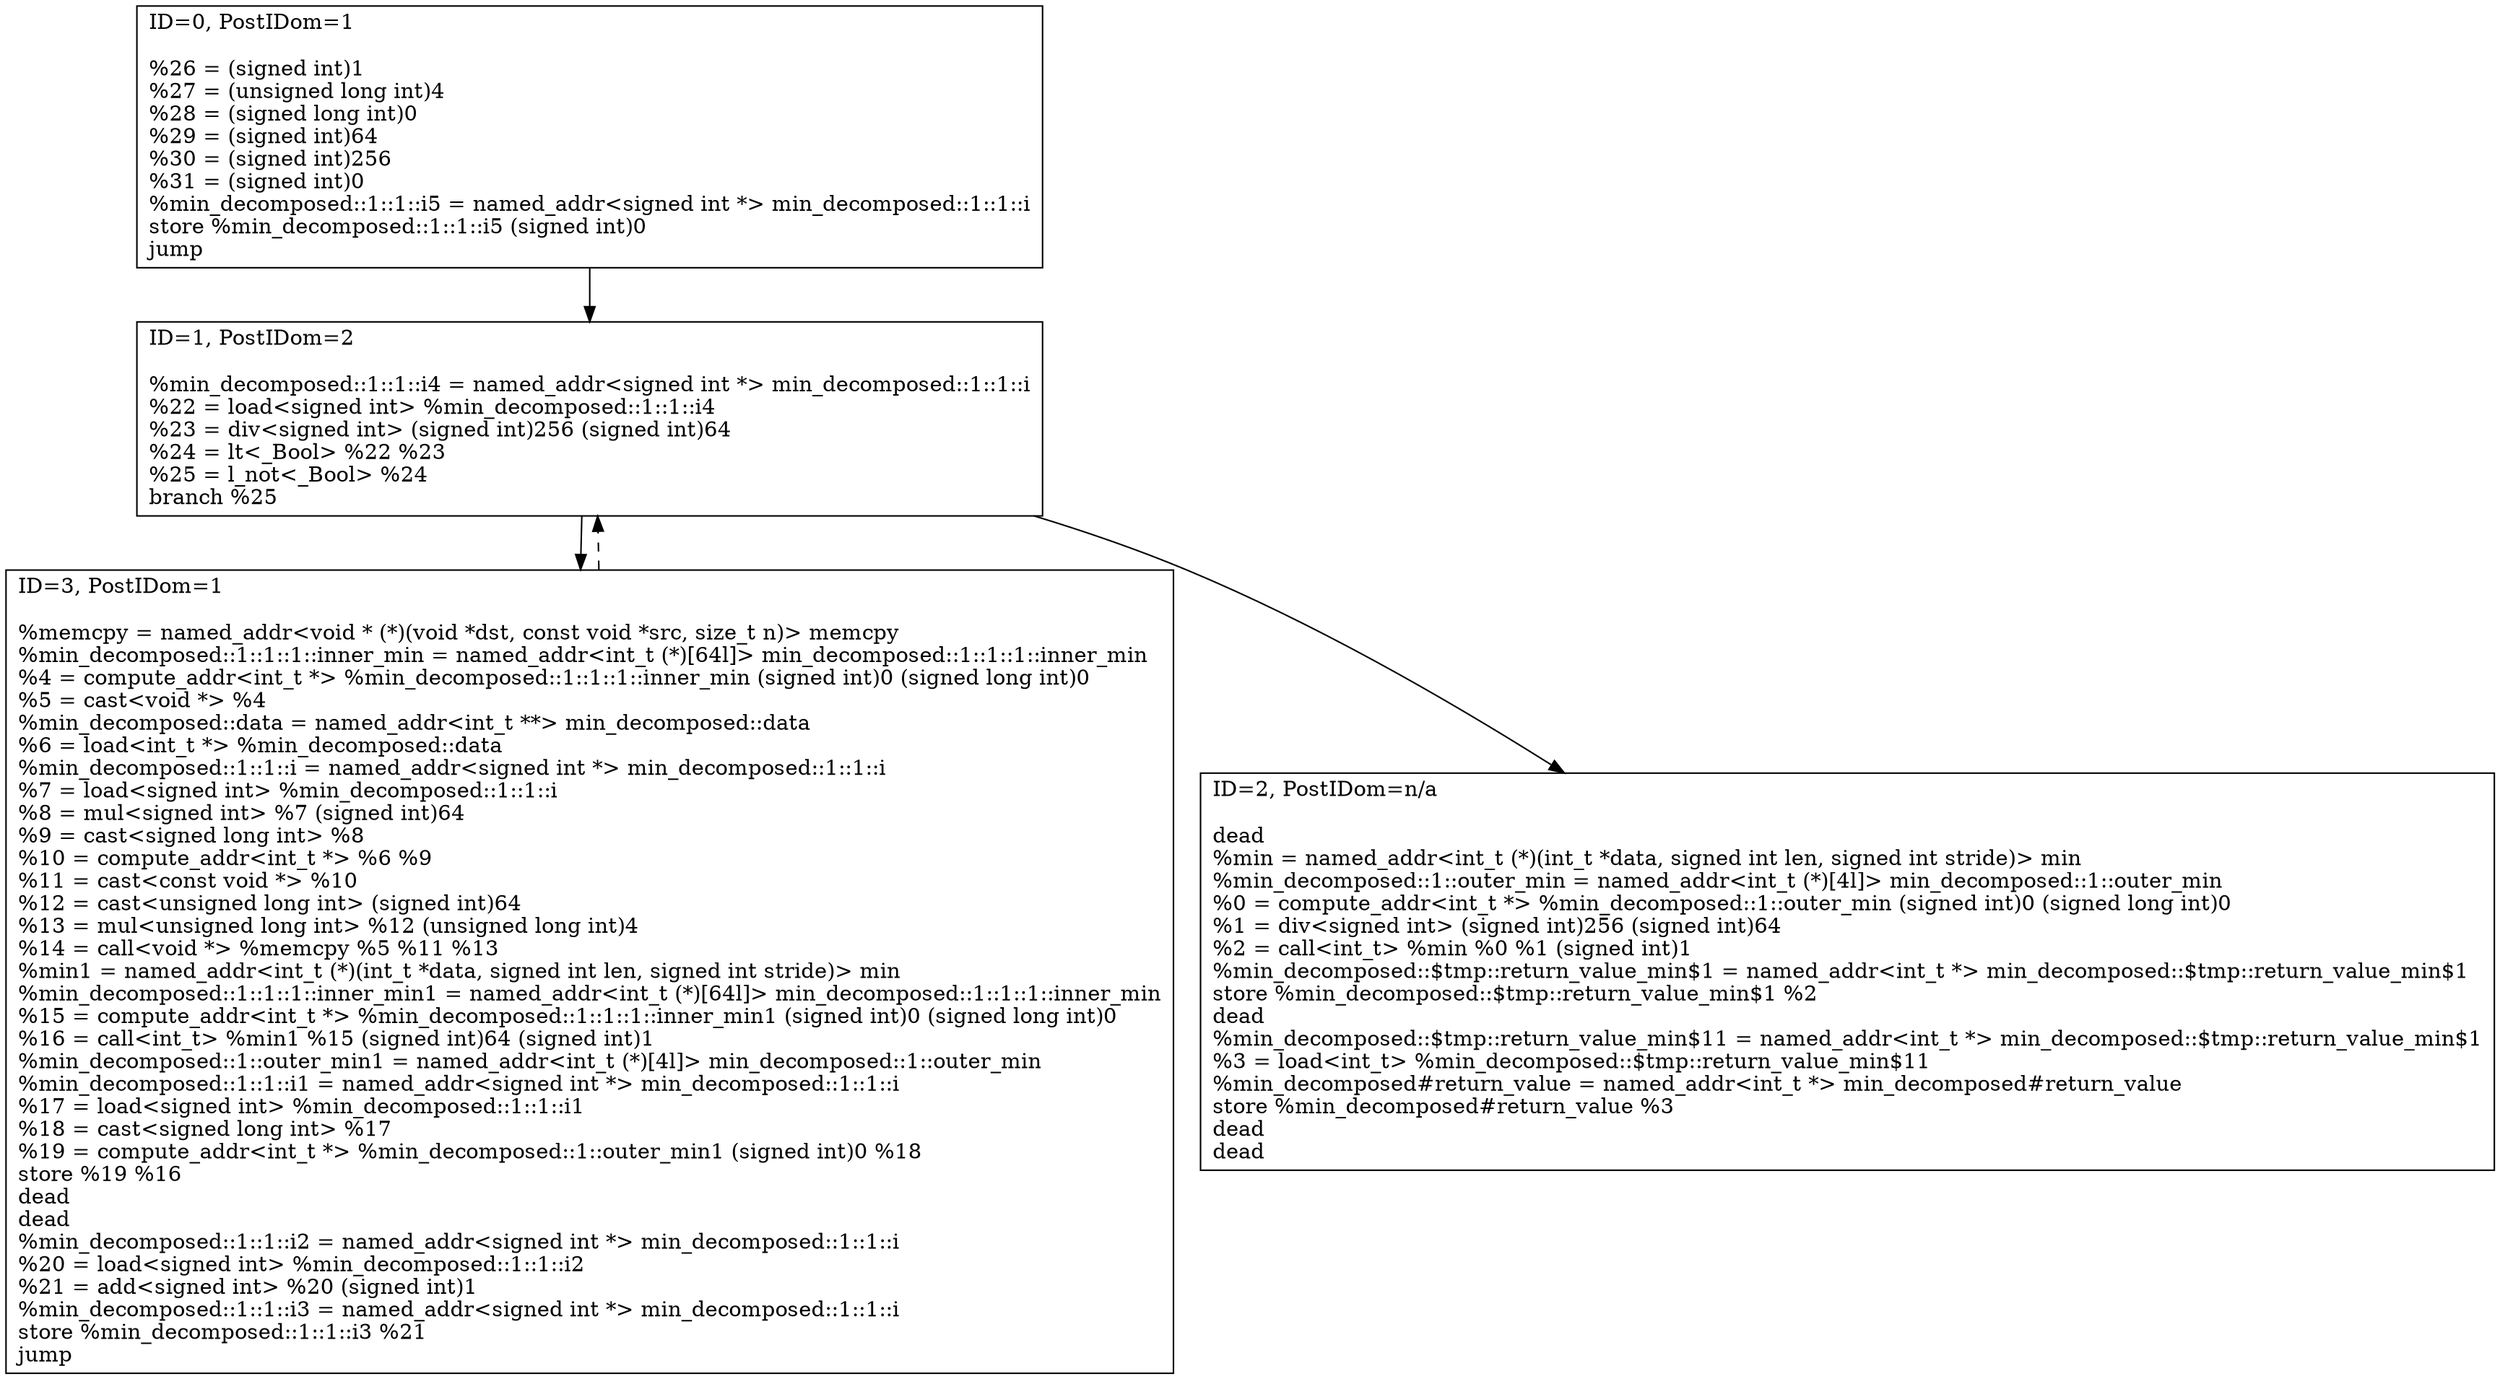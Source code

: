 digraph {
	2 [shape=box,label="ID=2, PostIDom=n/a\l\ldead\l%min = named_addr<int_t (*)(int_t *data, signed int len, signed int stride)> min\l%min_decomposed::1::outer_min = named_addr<int_t (*)[4l]> min_decomposed::1::outer_min\l%0 = compute_addr<int_t *> %min_decomposed::1::outer_min (signed int)0 (signed long int)0\l%1 = div<signed int> (signed int)256 (signed int)64\l%2 = call<int_t> %min %0 %1 (signed int)1\l%min_decomposed::$tmp::return_value_min$1 = named_addr<int_t *> min_decomposed::$tmp::return_value_min$1\lstore %min_decomposed::$tmp::return_value_min$1 %2\ldead\l%min_decomposed::$tmp::return_value_min$11 = named_addr<int_t *> min_decomposed::$tmp::return_value_min$1\l%3 = load<int_t> %min_decomposed::$tmp::return_value_min$11\l%min_decomposed#return_value = named_addr<int_t *> min_decomposed#return_value\lstore %min_decomposed#return_value %3\ldead\ldead\l"];
	3 [shape=box,label="ID=3, PostIDom=1\l\l%memcpy = named_addr<void * (*)(void *dst, const void *src, size_t n)> memcpy\l%min_decomposed::1::1::1::inner_min = named_addr<int_t (*)[64l]> min_decomposed::1::1::1::inner_min\l%4 = compute_addr<int_t *> %min_decomposed::1::1::1::inner_min (signed int)0 (signed long int)0\l%5 = cast<void *> %4\l%min_decomposed::data = named_addr<int_t **> min_decomposed::data\l%6 = load<int_t *> %min_decomposed::data\l%min_decomposed::1::1::i = named_addr<signed int *> min_decomposed::1::1::i\l%7 = load<signed int> %min_decomposed::1::1::i\l%8 = mul<signed int> %7 (signed int)64\l%9 = cast<signed long int> %8\l%10 = compute_addr<int_t *> %6 %9\l%11 = cast<const void *> %10\l%12 = cast<unsigned long int> (signed int)64\l%13 = mul<unsigned long int> %12 (unsigned long int)4\l%14 = call<void *> %memcpy %5 %11 %13\l%min1 = named_addr<int_t (*)(int_t *data, signed int len, signed int stride)> min\l%min_decomposed::1::1::1::inner_min1 = named_addr<int_t (*)[64l]> min_decomposed::1::1::1::inner_min\l%15 = compute_addr<int_t *> %min_decomposed::1::1::1::inner_min1 (signed int)0 (signed long int)0\l%16 = call<int_t> %min1 %15 (signed int)64 (signed int)1\l%min_decomposed::1::outer_min1 = named_addr<int_t (*)[4l]> min_decomposed::1::outer_min\l%min_decomposed::1::1::i1 = named_addr<signed int *> min_decomposed::1::1::i\l%17 = load<signed int> %min_decomposed::1::1::i1\l%18 = cast<signed long int> %17\l%19 = compute_addr<int_t *> %min_decomposed::1::outer_min1 (signed int)0 %18\lstore %19 %16\ldead\ldead\l%min_decomposed::1::1::i2 = named_addr<signed int *> min_decomposed::1::1::i\l%20 = load<signed int> %min_decomposed::1::1::i2\l%21 = add<signed int> %20 (signed int)1\l%min_decomposed::1::1::i3 = named_addr<signed int *> min_decomposed::1::1::i\lstore %min_decomposed::1::1::i3 %21\ljump\l"];
	3 -> 1 [style=dashed];
	1 [shape=box,label="ID=1, PostIDom=2\l\l%min_decomposed::1::1::i4 = named_addr<signed int *> min_decomposed::1::1::i\l%22 = load<signed int> %min_decomposed::1::1::i4\l%23 = div<signed int> (signed int)256 (signed int)64\l%24 = lt<_Bool> %22 %23\l%25 = l_not<_Bool> %24\lbranch %25\l"];
	1 -> 2;
	1 -> 3;
	0 [shape=box,label="ID=0, PostIDom=1\l\l%26 = (signed int)1\l%27 = (unsigned long int)4\l%28 = (signed long int)0\l%29 = (signed int)64\l%30 = (signed int)256\l%31 = (signed int)0\l%min_decomposed::1::1::i5 = named_addr<signed int *> min_decomposed::1::1::i\lstore %min_decomposed::1::1::i5 (signed int)0\ljump\l"];
	0 -> 1;
}
